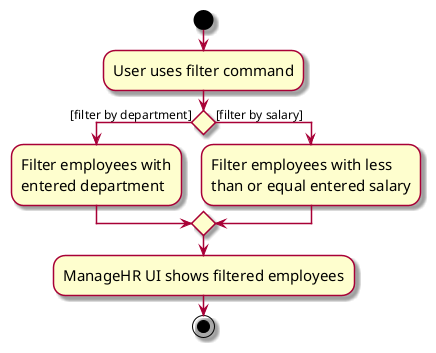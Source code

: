 @startuml
'https://plantuml.com/activity-diagram-beta
skin rose
skinparam ActivityFontSize 15
skinparam ArrowFontSize 12
start
:User uses filter command;
if () then ([filter by department])
    :Filter employees with
    entered department;
else ([filter by salary])
    :Filter employees with less
    than or equal entered salary;
endif
:ManageHR UI shows filtered employees;
stop

@enduml
